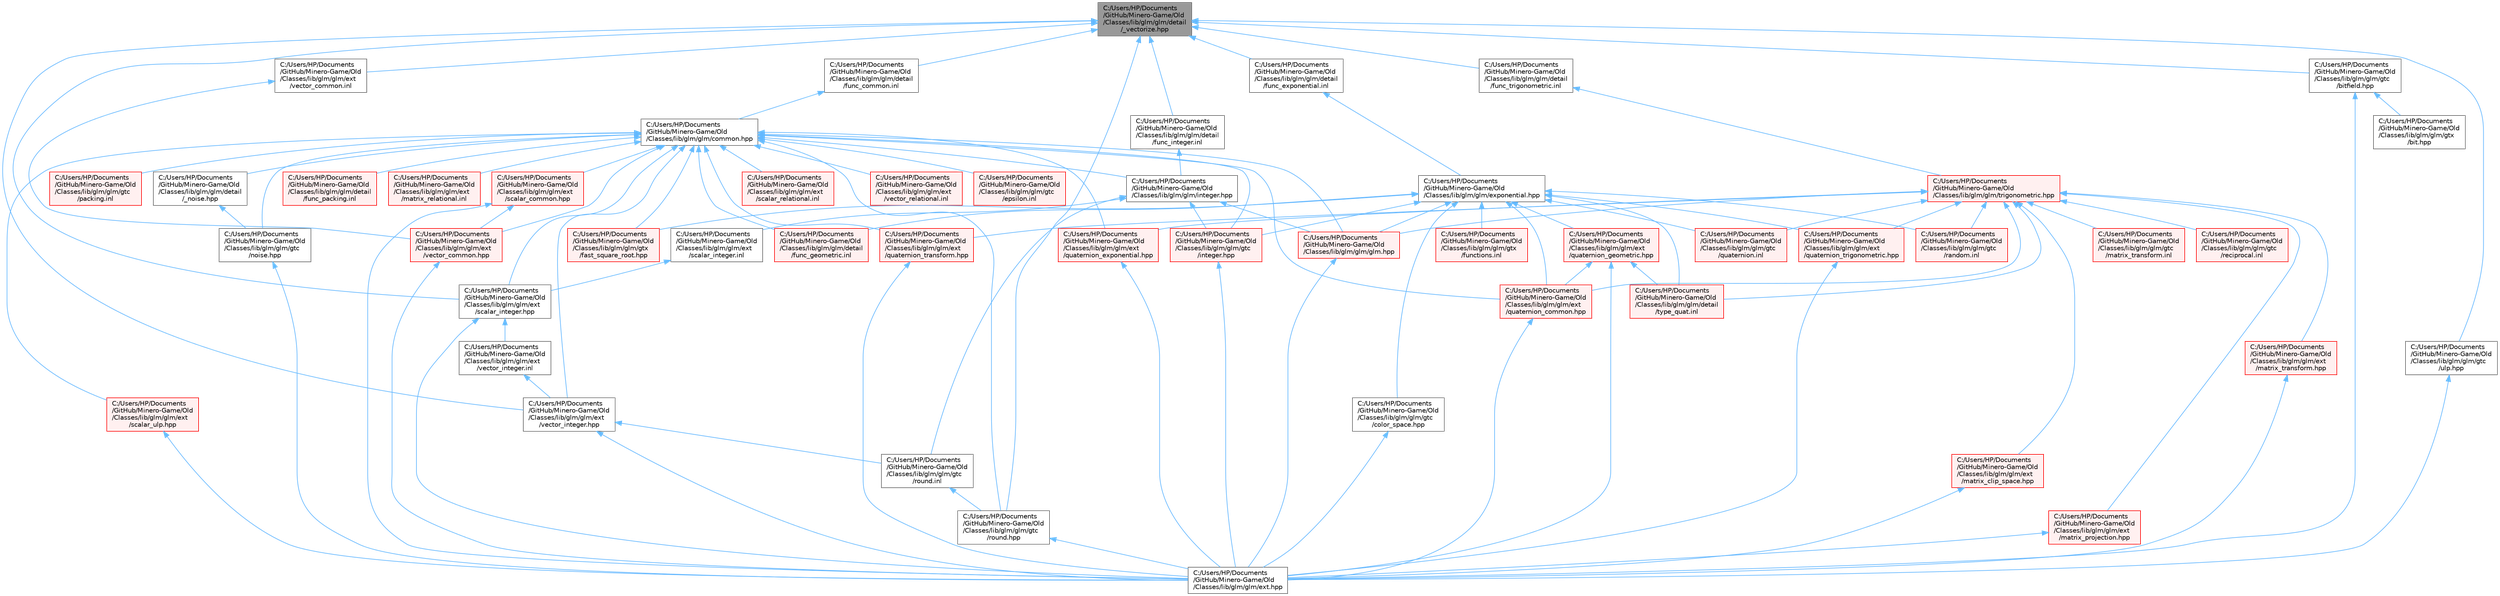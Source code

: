 digraph "C:/Users/HP/Documents/GitHub/Minero-Game/Old/Classes/lib/glm/glm/detail/_vectorize.hpp"
{
 // LATEX_PDF_SIZE
  bgcolor="transparent";
  edge [fontname=Helvetica,fontsize=10,labelfontname=Helvetica,labelfontsize=10];
  node [fontname=Helvetica,fontsize=10,shape=box,height=0.2,width=0.4];
  Node1 [id="Node000001",label="C:/Users/HP/Documents\l/GitHub/Minero-Game/Old\l/Classes/lib/glm/glm/detail\l/_vectorize.hpp",height=0.2,width=0.4,color="gray40", fillcolor="grey60", style="filled", fontcolor="black",tooltip=" "];
  Node1 -> Node2 [id="edge1_Node000001_Node000002",dir="back",color="steelblue1",style="solid",tooltip=" "];
  Node2 [id="Node000002",label="C:/Users/HP/Documents\l/GitHub/Minero-Game/Old\l/Classes/lib/glm/glm/detail\l/func_common.inl",height=0.2,width=0.4,color="grey40", fillcolor="white", style="filled",URL="$_old_2_classes_2lib_2glm_2glm_2detail_2func__common_8inl.html",tooltip=" "];
  Node2 -> Node3 [id="edge2_Node000002_Node000003",dir="back",color="steelblue1",style="solid",tooltip=" "];
  Node3 [id="Node000003",label="C:/Users/HP/Documents\l/GitHub/Minero-Game/Old\l/Classes/lib/glm/glm/common.hpp",height=0.2,width=0.4,color="grey40", fillcolor="white", style="filled",URL="$_old_2_classes_2lib_2glm_2glm_2common_8hpp.html",tooltip=" "];
  Node3 -> Node4 [id="edge3_Node000003_Node000004",dir="back",color="steelblue1",style="solid",tooltip=" "];
  Node4 [id="Node000004",label="C:/Users/HP/Documents\l/GitHub/Minero-Game/Old\l/Classes/lib/glm/glm/detail\l/_noise.hpp",height=0.2,width=0.4,color="grey40", fillcolor="white", style="filled",URL="$_old_2_classes_2lib_2glm_2glm_2detail_2__noise_8hpp.html",tooltip=" "];
  Node4 -> Node5 [id="edge4_Node000004_Node000005",dir="back",color="steelblue1",style="solid",tooltip=" "];
  Node5 [id="Node000005",label="C:/Users/HP/Documents\l/GitHub/Minero-Game/Old\l/Classes/lib/glm/glm/gtc\l/noise.hpp",height=0.2,width=0.4,color="grey40", fillcolor="white", style="filled",URL="$_old_2_classes_2lib_2glm_2glm_2gtc_2noise_8hpp.html",tooltip=" "];
  Node5 -> Node6 [id="edge5_Node000005_Node000006",dir="back",color="steelblue1",style="solid",tooltip=" "];
  Node6 [id="Node000006",label="C:/Users/HP/Documents\l/GitHub/Minero-Game/Old\l/Classes/lib/glm/glm/ext.hpp",height=0.2,width=0.4,color="grey40", fillcolor="white", style="filled",URL="$_old_2_classes_2lib_2glm_2glm_2ext_8hpp.html",tooltip=" "];
  Node3 -> Node7 [id="edge6_Node000003_Node000007",dir="back",color="steelblue1",style="solid",tooltip=" "];
  Node7 [id="Node000007",label="C:/Users/HP/Documents\l/GitHub/Minero-Game/Old\l/Classes/lib/glm/glm/detail\l/func_geometric.inl",height=0.2,width=0.4,color="red", fillcolor="#FFF0F0", style="filled",URL="$_old_2_classes_2lib_2glm_2glm_2detail_2func__geometric_8inl.html",tooltip=" "];
  Node3 -> Node154 [id="edge7_Node000003_Node000154",dir="back",color="steelblue1",style="solid",tooltip=" "];
  Node154 [id="Node000154",label="C:/Users/HP/Documents\l/GitHub/Minero-Game/Old\l/Classes/lib/glm/glm/detail\l/func_packing.inl",height=0.2,width=0.4,color="red", fillcolor="#FFF0F0", style="filled",URL="$_old_2_classes_2lib_2glm_2glm_2detail_2func__packing_8inl.html",tooltip=" "];
  Node3 -> Node156 [id="edge8_Node000003_Node000156",dir="back",color="steelblue1",style="solid",tooltip=" "];
  Node156 [id="Node000156",label="C:/Users/HP/Documents\l/GitHub/Minero-Game/Old\l/Classes/lib/glm/glm/ext\l/matrix_relational.inl",height=0.2,width=0.4,color="red", fillcolor="#FFF0F0", style="filled",URL="$_old_2_classes_2lib_2glm_2glm_2ext_2matrix__relational_8inl.html",tooltip=" "];
  Node3 -> Node145 [id="edge9_Node000003_Node000145",dir="back",color="steelblue1",style="solid",tooltip=" "];
  Node145 [id="Node000145",label="C:/Users/HP/Documents\l/GitHub/Minero-Game/Old\l/Classes/lib/glm/glm/ext\l/quaternion_common.hpp",height=0.2,width=0.4,color="red", fillcolor="#FFF0F0", style="filled",URL="$_old_2_classes_2lib_2glm_2glm_2ext_2quaternion__common_8hpp.html",tooltip=" "];
  Node145 -> Node6 [id="edge10_Node000145_Node000006",dir="back",color="steelblue1",style="solid",tooltip=" "];
  Node3 -> Node142 [id="edge11_Node000003_Node000142",dir="back",color="steelblue1",style="solid",tooltip=" "];
  Node142 [id="Node000142",label="C:/Users/HP/Documents\l/GitHub/Minero-Game/Old\l/Classes/lib/glm/glm/ext\l/quaternion_exponential.hpp",height=0.2,width=0.4,color="red", fillcolor="#FFF0F0", style="filled",URL="$_old_2_classes_2lib_2glm_2glm_2ext_2quaternion__exponential_8hpp.html",tooltip=" "];
  Node142 -> Node6 [id="edge12_Node000142_Node000006",dir="back",color="steelblue1",style="solid",tooltip=" "];
  Node3 -> Node146 [id="edge13_Node000003_Node000146",dir="back",color="steelblue1",style="solid",tooltip=" "];
  Node146 [id="Node000146",label="C:/Users/HP/Documents\l/GitHub/Minero-Game/Old\l/Classes/lib/glm/glm/ext\l/quaternion_transform.hpp",height=0.2,width=0.4,color="red", fillcolor="#FFF0F0", style="filled",URL="$_old_2_classes_2lib_2glm_2glm_2ext_2quaternion__transform_8hpp.html",tooltip=" "];
  Node146 -> Node6 [id="edge14_Node000146_Node000006",dir="back",color="steelblue1",style="solid",tooltip=" "];
  Node3 -> Node158 [id="edge15_Node000003_Node000158",dir="back",color="steelblue1",style="solid",tooltip=" "];
  Node158 [id="Node000158",label="C:/Users/HP/Documents\l/GitHub/Minero-Game/Old\l/Classes/lib/glm/glm/ext\l/scalar_common.hpp",height=0.2,width=0.4,color="red", fillcolor="#FFF0F0", style="filled",URL="$_old_2_classes_2lib_2glm_2glm_2ext_2scalar__common_8hpp.html",tooltip=" "];
  Node158 -> Node6 [id="edge16_Node000158_Node000006",dir="back",color="steelblue1",style="solid",tooltip=" "];
  Node158 -> Node159 [id="edge17_Node000158_Node000159",dir="back",color="steelblue1",style="solid",tooltip=" "];
  Node159 [id="Node000159",label="C:/Users/HP/Documents\l/GitHub/Minero-Game/Old\l/Classes/lib/glm/glm/ext\l/vector_common.hpp",height=0.2,width=0.4,color="red", fillcolor="#FFF0F0", style="filled",URL="$_old_2_classes_2lib_2glm_2glm_2ext_2vector__common_8hpp.html",tooltip=" "];
  Node159 -> Node6 [id="edge18_Node000159_Node000006",dir="back",color="steelblue1",style="solid",tooltip=" "];
  Node3 -> Node160 [id="edge19_Node000003_Node000160",dir="back",color="steelblue1",style="solid",tooltip=" "];
  Node160 [id="Node000160",label="C:/Users/HP/Documents\l/GitHub/Minero-Game/Old\l/Classes/lib/glm/glm/ext\l/scalar_integer.hpp",height=0.2,width=0.4,color="grey40", fillcolor="white", style="filled",URL="$_old_2_classes_2lib_2glm_2glm_2ext_2scalar__integer_8hpp.html",tooltip=" "];
  Node160 -> Node6 [id="edge20_Node000160_Node000006",dir="back",color="steelblue1",style="solid",tooltip=" "];
  Node160 -> Node161 [id="edge21_Node000160_Node000161",dir="back",color="steelblue1",style="solid",tooltip=" "];
  Node161 [id="Node000161",label="C:/Users/HP/Documents\l/GitHub/Minero-Game/Old\l/Classes/lib/glm/glm/ext\l/vector_integer.inl",height=0.2,width=0.4,color="grey40", fillcolor="white", style="filled",URL="$_old_2_classes_2lib_2glm_2glm_2ext_2vector__integer_8inl.html",tooltip=" "];
  Node161 -> Node162 [id="edge22_Node000161_Node000162",dir="back",color="steelblue1",style="solid",tooltip=" "];
  Node162 [id="Node000162",label="C:/Users/HP/Documents\l/GitHub/Minero-Game/Old\l/Classes/lib/glm/glm/ext\l/vector_integer.hpp",height=0.2,width=0.4,color="grey40", fillcolor="white", style="filled",URL="$_old_2_classes_2lib_2glm_2glm_2ext_2vector__integer_8hpp.html",tooltip=" "];
  Node162 -> Node6 [id="edge23_Node000162_Node000006",dir="back",color="steelblue1",style="solid",tooltip=" "];
  Node162 -> Node163 [id="edge24_Node000162_Node000163",dir="back",color="steelblue1",style="solid",tooltip=" "];
  Node163 [id="Node000163",label="C:/Users/HP/Documents\l/GitHub/Minero-Game/Old\l/Classes/lib/glm/glm/gtc\l/round.inl",height=0.2,width=0.4,color="grey40", fillcolor="white", style="filled",URL="$_old_2_classes_2lib_2glm_2glm_2gtc_2round_8inl.html",tooltip=" "];
  Node163 -> Node164 [id="edge25_Node000163_Node000164",dir="back",color="steelblue1",style="solid",tooltip=" "];
  Node164 [id="Node000164",label="C:/Users/HP/Documents\l/GitHub/Minero-Game/Old\l/Classes/lib/glm/glm/gtc\l/round.hpp",height=0.2,width=0.4,color="grey40", fillcolor="white", style="filled",URL="$_old_2_classes_2lib_2glm_2glm_2gtc_2round_8hpp.html",tooltip=" "];
  Node164 -> Node6 [id="edge26_Node000164_Node000006",dir="back",color="steelblue1",style="solid",tooltip=" "];
  Node3 -> Node165 [id="edge27_Node000003_Node000165",dir="back",color="steelblue1",style="solid",tooltip=" "];
  Node165 [id="Node000165",label="C:/Users/HP/Documents\l/GitHub/Minero-Game/Old\l/Classes/lib/glm/glm/ext\l/scalar_relational.inl",height=0.2,width=0.4,color="red", fillcolor="#FFF0F0", style="filled",URL="$_old_2_classes_2lib_2glm_2glm_2ext_2scalar__relational_8inl.html",tooltip=" "];
  Node3 -> Node168 [id="edge28_Node000003_Node000168",dir="back",color="steelblue1",style="solid",tooltip=" "];
  Node168 [id="Node000168",label="C:/Users/HP/Documents\l/GitHub/Minero-Game/Old\l/Classes/lib/glm/glm/ext\l/scalar_ulp.hpp",height=0.2,width=0.4,color="red", fillcolor="#FFF0F0", style="filled",URL="$_old_2_classes_2lib_2glm_2glm_2ext_2scalar__ulp_8hpp.html",tooltip=" "];
  Node168 -> Node6 [id="edge29_Node000168_Node000006",dir="back",color="steelblue1",style="solid",tooltip=" "];
  Node3 -> Node159 [id="edge30_Node000003_Node000159",dir="back",color="steelblue1",style="solid",tooltip=" "];
  Node3 -> Node162 [id="edge31_Node000003_Node000162",dir="back",color="steelblue1",style="solid",tooltip=" "];
  Node3 -> Node172 [id="edge32_Node000003_Node000172",dir="back",color="steelblue1",style="solid",tooltip=" "];
  Node172 [id="Node000172",label="C:/Users/HP/Documents\l/GitHub/Minero-Game/Old\l/Classes/lib/glm/glm/ext\l/vector_relational.inl",height=0.2,width=0.4,color="red", fillcolor="#FFF0F0", style="filled",URL="$_old_2_classes_2lib_2glm_2glm_2ext_2vector__relational_8inl.html",tooltip=" "];
  Node3 -> Node19 [id="edge33_Node000003_Node000019",dir="back",color="steelblue1",style="solid",tooltip=" "];
  Node19 [id="Node000019",label="C:/Users/HP/Documents\l/GitHub/Minero-Game/Old\l/Classes/lib/glm/glm/glm.hpp",height=0.2,width=0.4,color="red", fillcolor="#FFF0F0", style="filled",URL="$_old_2_classes_2lib_2glm_2glm_2glm_8hpp.html",tooltip=" "];
  Node19 -> Node6 [id="edge34_Node000019_Node000006",dir="back",color="steelblue1",style="solid",tooltip=" "];
  Node3 -> Node175 [id="edge35_Node000003_Node000175",dir="back",color="steelblue1",style="solid",tooltip=" "];
  Node175 [id="Node000175",label="C:/Users/HP/Documents\l/GitHub/Minero-Game/Old\l/Classes/lib/glm/glm/gtc\l/epsilon.inl",height=0.2,width=0.4,color="red", fillcolor="#FFF0F0", style="filled",URL="$_old_2_classes_2lib_2glm_2glm_2gtc_2epsilon_8inl.html",tooltip=" "];
  Node3 -> Node180 [id="edge36_Node000003_Node000180",dir="back",color="steelblue1",style="solid",tooltip=" "];
  Node180 [id="Node000180",label="C:/Users/HP/Documents\l/GitHub/Minero-Game/Old\l/Classes/lib/glm/glm/gtc\l/integer.hpp",height=0.2,width=0.4,color="red", fillcolor="#FFF0F0", style="filled",URL="$_old_2_classes_2lib_2glm_2glm_2gtc_2integer_8hpp.html",tooltip=" "];
  Node180 -> Node6 [id="edge37_Node000180_Node000006",dir="back",color="steelblue1",style="solid",tooltip=" "];
  Node3 -> Node5 [id="edge38_Node000003_Node000005",dir="back",color="steelblue1",style="solid",tooltip=" "];
  Node3 -> Node167 [id="edge39_Node000003_Node000167",dir="back",color="steelblue1",style="solid",tooltip=" "];
  Node167 [id="Node000167",label="C:/Users/HP/Documents\l/GitHub/Minero-Game/Old\l/Classes/lib/glm/glm/gtc\l/packing.inl",height=0.2,width=0.4,color="red", fillcolor="#FFF0F0", style="filled",URL="$_old_2_classes_2lib_2glm_2glm_2gtc_2packing_8inl.html",tooltip=" "];
  Node3 -> Node164 [id="edge40_Node000003_Node000164",dir="back",color="steelblue1",style="solid",tooltip=" "];
  Node3 -> Node151 [id="edge41_Node000003_Node000151",dir="back",color="steelblue1",style="solid",tooltip=" "];
  Node151 [id="Node000151",label="C:/Users/HP/Documents\l/GitHub/Minero-Game/Old\l/Classes/lib/glm/glm/gtx\l/fast_square_root.hpp",height=0.2,width=0.4,color="red", fillcolor="#FFF0F0", style="filled",URL="$_old_2_classes_2lib_2glm_2glm_2gtx_2fast__square__root_8hpp.html",tooltip=" "];
  Node3 -> Node181 [id="edge42_Node000003_Node000181",dir="back",color="steelblue1",style="solid",tooltip=" "];
  Node181 [id="Node000181",label="C:/Users/HP/Documents\l/GitHub/Minero-Game/Old\l/Classes/lib/glm/glm/integer.hpp",height=0.2,width=0.4,color="grey40", fillcolor="white", style="filled",URL="$_old_2_classes_2lib_2glm_2glm_2integer_8hpp.html",tooltip=" "];
  Node181 -> Node182 [id="edge43_Node000181_Node000182",dir="back",color="steelblue1",style="solid",tooltip=" "];
  Node182 [id="Node000182",label="C:/Users/HP/Documents\l/GitHub/Minero-Game/Old\l/Classes/lib/glm/glm/ext\l/scalar_integer.inl",height=0.2,width=0.4,color="grey40", fillcolor="white", style="filled",URL="$_old_2_classes_2lib_2glm_2glm_2ext_2scalar__integer_8inl.html",tooltip=" "];
  Node182 -> Node160 [id="edge44_Node000182_Node000160",dir="back",color="steelblue1",style="solid",tooltip=" "];
  Node181 -> Node19 [id="edge45_Node000181_Node000019",dir="back",color="steelblue1",style="solid",tooltip=" "];
  Node181 -> Node180 [id="edge46_Node000181_Node000180",dir="back",color="steelblue1",style="solid",tooltip=" "];
  Node181 -> Node163 [id="edge47_Node000181_Node000163",dir="back",color="steelblue1",style="solid",tooltip=" "];
  Node1 -> Node183 [id="edge48_Node000001_Node000183",dir="back",color="steelblue1",style="solid",tooltip=" "];
  Node183 [id="Node000183",label="C:/Users/HP/Documents\l/GitHub/Minero-Game/Old\l/Classes/lib/glm/glm/detail\l/func_exponential.inl",height=0.2,width=0.4,color="grey40", fillcolor="white", style="filled",URL="$_old_2_classes_2lib_2glm_2glm_2detail_2func__exponential_8inl.html",tooltip=" "];
  Node183 -> Node184 [id="edge49_Node000183_Node000184",dir="back",color="steelblue1",style="solid",tooltip=" "];
  Node184 [id="Node000184",label="C:/Users/HP/Documents\l/GitHub/Minero-Game/Old\l/Classes/lib/glm/glm/exponential.hpp",height=0.2,width=0.4,color="grey40", fillcolor="white", style="filled",URL="$_old_2_classes_2lib_2glm_2glm_2exponential_8hpp.html",tooltip=" "];
  Node184 -> Node7 [id="edge50_Node000184_Node000007",dir="back",color="steelblue1",style="solid",tooltip=" "];
  Node184 -> Node144 [id="edge51_Node000184_Node000144",dir="back",color="steelblue1",style="solid",tooltip=" "];
  Node144 [id="Node000144",label="C:/Users/HP/Documents\l/GitHub/Minero-Game/Old\l/Classes/lib/glm/glm/detail\l/type_quat.inl",height=0.2,width=0.4,color="red", fillcolor="#FFF0F0", style="filled",URL="$_old_2_classes_2lib_2glm_2glm_2detail_2type__quat_8inl.html",tooltip=" "];
  Node184 -> Node145 [id="edge52_Node000184_Node000145",dir="back",color="steelblue1",style="solid",tooltip=" "];
  Node184 -> Node143 [id="edge53_Node000184_Node000143",dir="back",color="steelblue1",style="solid",tooltip=" "];
  Node143 [id="Node000143",label="C:/Users/HP/Documents\l/GitHub/Minero-Game/Old\l/Classes/lib/glm/glm/ext\l/quaternion_geometric.hpp",height=0.2,width=0.4,color="red", fillcolor="#FFF0F0", style="filled",URL="$_old_2_classes_2lib_2glm_2glm_2ext_2quaternion__geometric_8hpp.html",tooltip=" "];
  Node143 -> Node144 [id="edge54_Node000143_Node000144",dir="back",color="steelblue1",style="solid",tooltip=" "];
  Node143 -> Node6 [id="edge55_Node000143_Node000006",dir="back",color="steelblue1",style="solid",tooltip=" "];
  Node143 -> Node145 [id="edge56_Node000143_Node000145",dir="back",color="steelblue1",style="solid",tooltip=" "];
  Node184 -> Node174 [id="edge57_Node000184_Node000174",dir="back",color="steelblue1",style="solid",tooltip=" "];
  Node174 [id="Node000174",label="C:/Users/HP/Documents\l/GitHub/Minero-Game/Old\l/Classes/lib/glm/glm/ext\l/quaternion_trigonometric.hpp",height=0.2,width=0.4,color="red", fillcolor="#FFF0F0", style="filled",URL="$_old_2_classes_2lib_2glm_2glm_2ext_2quaternion__trigonometric_8hpp.html",tooltip=" "];
  Node174 -> Node6 [id="edge58_Node000174_Node000006",dir="back",color="steelblue1",style="solid",tooltip=" "];
  Node184 -> Node19 [id="edge59_Node000184_Node000019",dir="back",color="steelblue1",style="solid",tooltip=" "];
  Node184 -> Node185 [id="edge60_Node000184_Node000185",dir="back",color="steelblue1",style="solid",tooltip=" "];
  Node185 [id="Node000185",label="C:/Users/HP/Documents\l/GitHub/Minero-Game/Old\l/Classes/lib/glm/glm/gtc\l/color_space.hpp",height=0.2,width=0.4,color="grey40", fillcolor="white", style="filled",URL="$_old_2_classes_2lib_2glm_2glm_2gtc_2color__space_8hpp.html",tooltip=" "];
  Node185 -> Node6 [id="edge61_Node000185_Node000006",dir="back",color="steelblue1",style="solid",tooltip=" "];
  Node184 -> Node180 [id="edge62_Node000184_Node000180",dir="back",color="steelblue1",style="solid",tooltip=" "];
  Node184 -> Node147 [id="edge63_Node000184_Node000147",dir="back",color="steelblue1",style="solid",tooltip=" "];
  Node147 [id="Node000147",label="C:/Users/HP/Documents\l/GitHub/Minero-Game/Old\l/Classes/lib/glm/glm/gtc\l/quaternion.inl",height=0.2,width=0.4,color="red", fillcolor="#FFF0F0", style="filled",URL="$_old_2_classes_2lib_2glm_2glm_2gtc_2quaternion_8inl.html",tooltip=" "];
  Node184 -> Node148 [id="edge64_Node000184_Node000148",dir="back",color="steelblue1",style="solid",tooltip=" "];
  Node148 [id="Node000148",label="C:/Users/HP/Documents\l/GitHub/Minero-Game/Old\l/Classes/lib/glm/glm/gtc\l/random.inl",height=0.2,width=0.4,color="red", fillcolor="#FFF0F0", style="filled",URL="$_old_2_classes_2lib_2glm_2glm_2gtc_2random_8inl.html",tooltip=" "];
  Node184 -> Node151 [id="edge65_Node000184_Node000151",dir="back",color="steelblue1",style="solid",tooltip=" "];
  Node184 -> Node186 [id="edge66_Node000184_Node000186",dir="back",color="steelblue1",style="solid",tooltip=" "];
  Node186 [id="Node000186",label="C:/Users/HP/Documents\l/GitHub/Minero-Game/Old\l/Classes/lib/glm/glm/gtx\l/functions.inl",height=0.2,width=0.4,color="red", fillcolor="#FFF0F0", style="filled",URL="$_old_2_classes_2lib_2glm_2glm_2gtx_2functions_8inl.html",tooltip=" "];
  Node1 -> Node188 [id="edge67_Node000001_Node000188",dir="back",color="steelblue1",style="solid",tooltip=" "];
  Node188 [id="Node000188",label="C:/Users/HP/Documents\l/GitHub/Minero-Game/Old\l/Classes/lib/glm/glm/detail\l/func_integer.inl",height=0.2,width=0.4,color="grey40", fillcolor="white", style="filled",URL="$_old_2_classes_2lib_2glm_2glm_2detail_2func__integer_8inl.html",tooltip=" "];
  Node188 -> Node181 [id="edge68_Node000188_Node000181",dir="back",color="steelblue1",style="solid",tooltip=" "];
  Node1 -> Node189 [id="edge69_Node000001_Node000189",dir="back",color="steelblue1",style="solid",tooltip=" "];
  Node189 [id="Node000189",label="C:/Users/HP/Documents\l/GitHub/Minero-Game/Old\l/Classes/lib/glm/glm/detail\l/func_trigonometric.inl",height=0.2,width=0.4,color="grey40", fillcolor="white", style="filled",URL="$_old_2_classes_2lib_2glm_2glm_2detail_2func__trigonometric_8inl.html",tooltip=" "];
  Node189 -> Node190 [id="edge70_Node000189_Node000190",dir="back",color="steelblue1",style="solid",tooltip=" "];
  Node190 [id="Node000190",label="C:/Users/HP/Documents\l/GitHub/Minero-Game/Old\l/Classes/lib/glm/glm/trigonometric.hpp",height=0.2,width=0.4,color="red", fillcolor="#FFF0F0", style="filled",URL="$_old_2_classes_2lib_2glm_2glm_2trigonometric_8hpp.html",tooltip=" "];
  Node190 -> Node144 [id="edge71_Node000190_Node000144",dir="back",color="steelblue1",style="solid",tooltip=" "];
  Node190 -> Node141 [id="edge72_Node000190_Node000141",dir="back",color="steelblue1",style="solid",tooltip=" "];
  Node141 [id="Node000141",label="C:/Users/HP/Documents\l/GitHub/Minero-Game/Old\l/Classes/lib/glm/glm/ext\l/matrix_clip_space.hpp",height=0.2,width=0.4,color="red", fillcolor="#FFF0F0", style="filled",URL="$_old_2_classes_2lib_2glm_2glm_2ext_2matrix__clip__space_8hpp.html",tooltip=" "];
  Node141 -> Node6 [id="edge73_Node000141_Node000006",dir="back",color="steelblue1",style="solid",tooltip=" "];
  Node190 -> Node138 [id="edge74_Node000190_Node000138",dir="back",color="steelblue1",style="solid",tooltip=" "];
  Node138 [id="Node000138",label="C:/Users/HP/Documents\l/GitHub/Minero-Game/Old\l/Classes/lib/glm/glm/ext\l/matrix_projection.hpp",height=0.2,width=0.4,color="red", fillcolor="#FFF0F0", style="filled",URL="$_old_2_classes_2lib_2glm_2glm_2ext_2matrix__projection_8hpp.html",tooltip=" "];
  Node138 -> Node6 [id="edge75_Node000138_Node000006",dir="back",color="steelblue1",style="solid",tooltip=" "];
  Node190 -> Node139 [id="edge76_Node000190_Node000139",dir="back",color="steelblue1",style="solid",tooltip=" "];
  Node139 [id="Node000139",label="C:/Users/HP/Documents\l/GitHub/Minero-Game/Old\l/Classes/lib/glm/glm/ext\l/matrix_transform.hpp",height=0.2,width=0.4,color="red", fillcolor="#FFF0F0", style="filled",URL="$_old_2_classes_2lib_2glm_2glm_2ext_2matrix__transform_8hpp.html",tooltip=" "];
  Node139 -> Node6 [id="edge77_Node000139_Node000006",dir="back",color="steelblue1",style="solid",tooltip=" "];
  Node190 -> Node145 [id="edge78_Node000190_Node000145",dir="back",color="steelblue1",style="solid",tooltip=" "];
  Node190 -> Node142 [id="edge79_Node000190_Node000142",dir="back",color="steelblue1",style="solid",tooltip=" "];
  Node190 -> Node146 [id="edge80_Node000190_Node000146",dir="back",color="steelblue1",style="solid",tooltip=" "];
  Node190 -> Node174 [id="edge81_Node000190_Node000174",dir="back",color="steelblue1",style="solid",tooltip=" "];
  Node190 -> Node19 [id="edge82_Node000190_Node000019",dir="back",color="steelblue1",style="solid",tooltip=" "];
  Node190 -> Node140 [id="edge83_Node000190_Node000140",dir="back",color="steelblue1",style="solid",tooltip=" "];
  Node140 [id="Node000140",label="C:/Users/HP/Documents\l/GitHub/Minero-Game/Old\l/Classes/lib/glm/glm/gtc\l/matrix_transform.inl",height=0.2,width=0.4,color="red", fillcolor="#FFF0F0", style="filled",URL="$_old_2_classes_2lib_2glm_2glm_2gtc_2matrix__transform_8inl.html",tooltip=" "];
  Node190 -> Node147 [id="edge84_Node000190_Node000147",dir="back",color="steelblue1",style="solid",tooltip=" "];
  Node190 -> Node148 [id="edge85_Node000190_Node000148",dir="back",color="steelblue1",style="solid",tooltip=" "];
  Node190 -> Node191 [id="edge86_Node000190_Node000191",dir="back",color="steelblue1",style="solid",tooltip=" "];
  Node191 [id="Node000191",label="C:/Users/HP/Documents\l/GitHub/Minero-Game/Old\l/Classes/lib/glm/glm/gtc\l/reciprocal.inl",height=0.2,width=0.4,color="red", fillcolor="#FFF0F0", style="filled",URL="$_old_2_classes_2lib_2glm_2glm_2gtc_2reciprocal_8inl.html",tooltip=" "];
  Node1 -> Node160 [id="edge87_Node000001_Node000160",dir="back",color="steelblue1",style="solid",tooltip=" "];
  Node1 -> Node194 [id="edge88_Node000001_Node000194",dir="back",color="steelblue1",style="solid",tooltip=" "];
  Node194 [id="Node000194",label="C:/Users/HP/Documents\l/GitHub/Minero-Game/Old\l/Classes/lib/glm/glm/ext\l/vector_common.inl",height=0.2,width=0.4,color="grey40", fillcolor="white", style="filled",URL="$_old_2_classes_2lib_2glm_2glm_2ext_2vector__common_8inl.html",tooltip=" "];
  Node194 -> Node159 [id="edge89_Node000194_Node000159",dir="back",color="steelblue1",style="solid",tooltip=" "];
  Node1 -> Node162 [id="edge90_Node000001_Node000162",dir="back",color="steelblue1",style="solid",tooltip=" "];
  Node1 -> Node100 [id="edge91_Node000001_Node000100",dir="back",color="steelblue1",style="solid",tooltip=" "];
  Node100 [id="Node000100",label="C:/Users/HP/Documents\l/GitHub/Minero-Game/Old\l/Classes/lib/glm/glm/gtc\l/bitfield.hpp",height=0.2,width=0.4,color="grey40", fillcolor="white", style="filled",URL="$_old_2_classes_2lib_2glm_2glm_2gtc_2bitfield_8hpp.html",tooltip=" "];
  Node100 -> Node6 [id="edge92_Node000100_Node000006",dir="back",color="steelblue1",style="solid",tooltip=" "];
  Node100 -> Node101 [id="edge93_Node000100_Node000101",dir="back",color="steelblue1",style="solid",tooltip=" "];
  Node101 [id="Node000101",label="C:/Users/HP/Documents\l/GitHub/Minero-Game/Old\l/Classes/lib/glm/glm/gtx\l/bit.hpp",height=0.2,width=0.4,color="grey40", fillcolor="white", style="filled",URL="$_old_2_classes_2lib_2glm_2glm_2gtx_2bit_8hpp.html",tooltip=" "];
  Node1 -> Node164 [id="edge94_Node000001_Node000164",dir="back",color="steelblue1",style="solid",tooltip=" "];
  Node1 -> Node171 [id="edge95_Node000001_Node000171",dir="back",color="steelblue1",style="solid",tooltip=" "];
  Node171 [id="Node000171",label="C:/Users/HP/Documents\l/GitHub/Minero-Game/Old\l/Classes/lib/glm/glm/gtc\l/ulp.hpp",height=0.2,width=0.4,color="grey40", fillcolor="white", style="filled",URL="$_old_2_classes_2lib_2glm_2glm_2gtc_2ulp_8hpp.html",tooltip=" "];
  Node171 -> Node6 [id="edge96_Node000171_Node000006",dir="back",color="steelblue1",style="solid",tooltip=" "];
}
